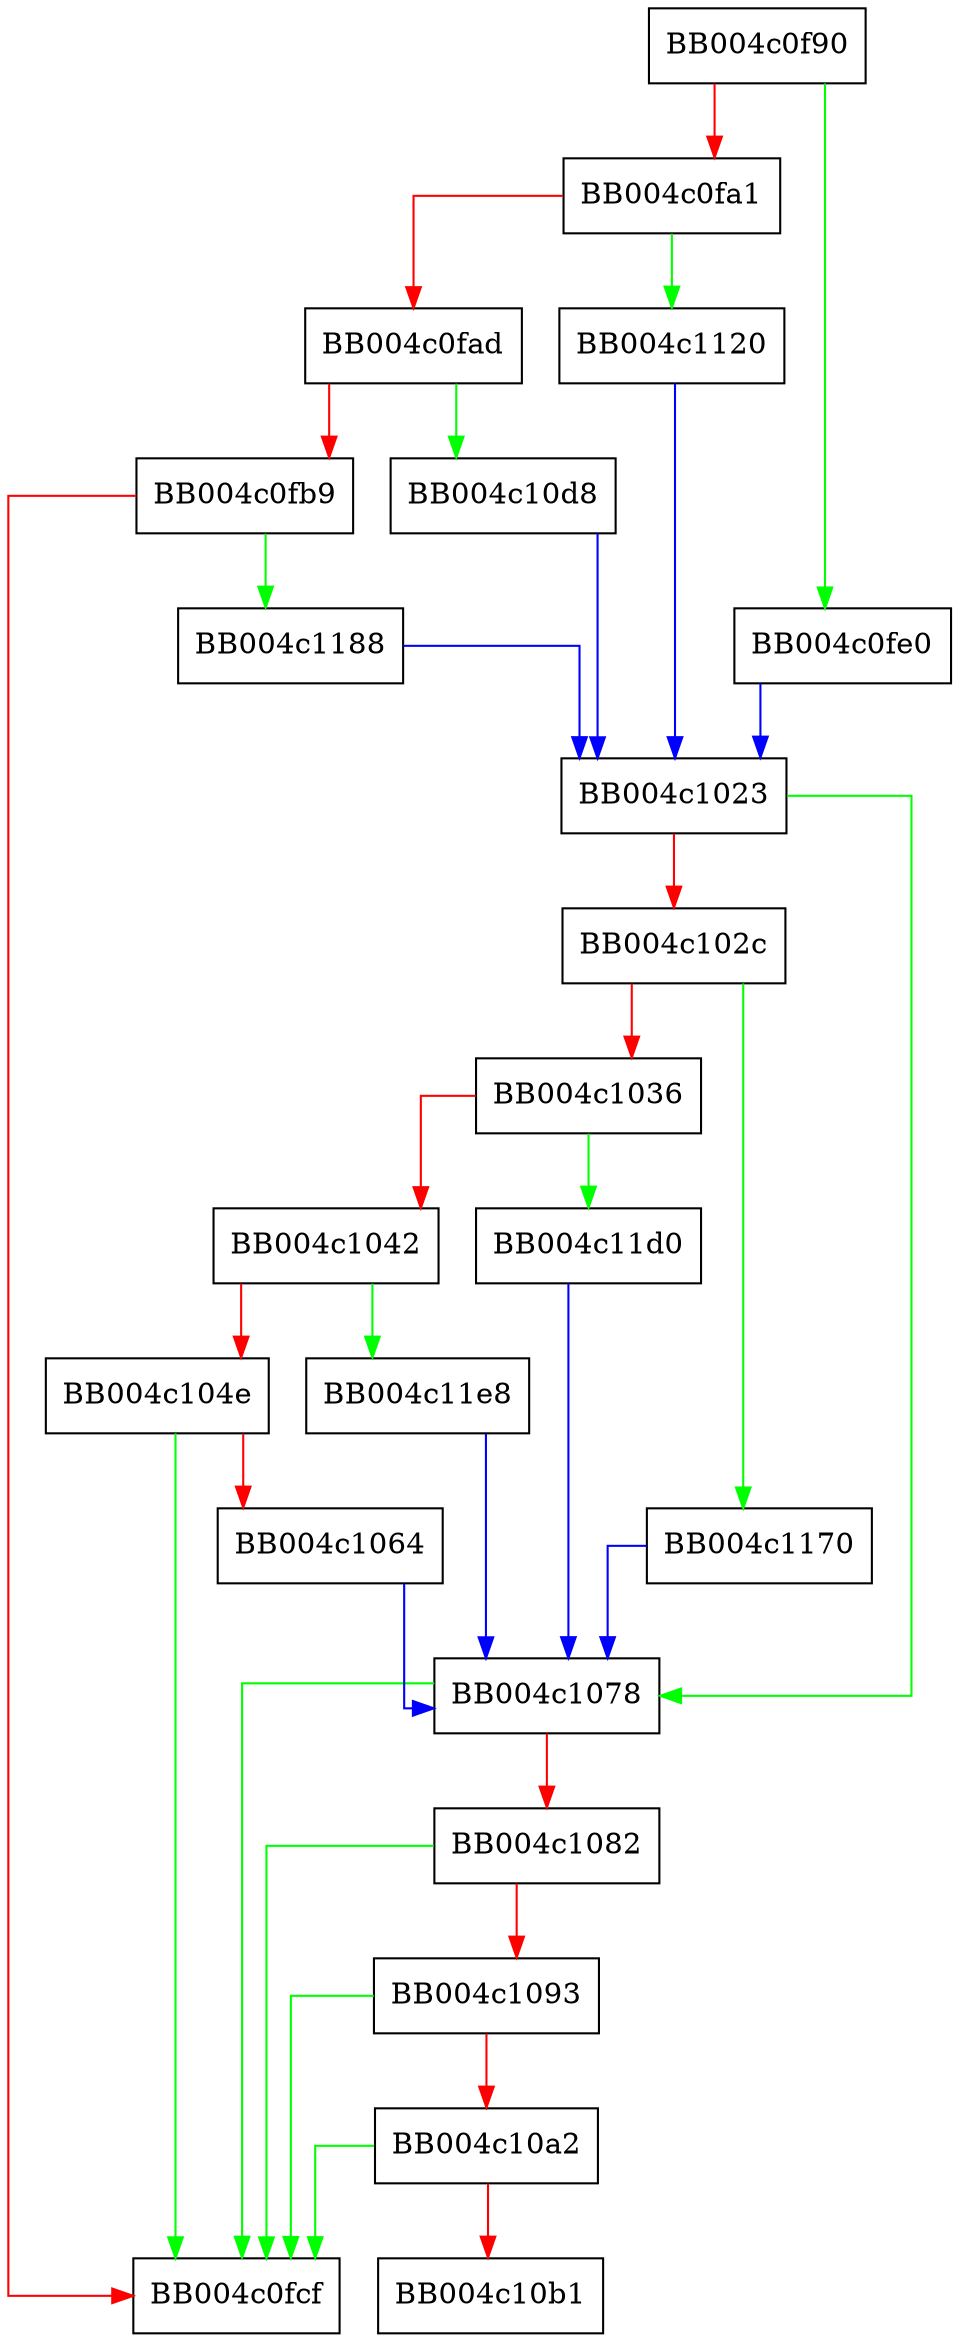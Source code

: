 digraph ossl_quic_wire_get_encoded_frame_len_stream_hdr {
  node [shape="box"];
  graph [splines=ortho];
  BB004c0f90 -> BB004c0fe0 [color="green"];
  BB004c0f90 -> BB004c0fa1 [color="red"];
  BB004c0fa1 -> BB004c1120 [color="green"];
  BB004c0fa1 -> BB004c0fad [color="red"];
  BB004c0fad -> BB004c10d8 [color="green"];
  BB004c0fad -> BB004c0fb9 [color="red"];
  BB004c0fb9 -> BB004c1188 [color="green"];
  BB004c0fb9 -> BB004c0fcf [color="red"];
  BB004c0fe0 -> BB004c1023 [color="blue"];
  BB004c1023 -> BB004c1078 [color="green"];
  BB004c1023 -> BB004c102c [color="red"];
  BB004c102c -> BB004c1170 [color="green"];
  BB004c102c -> BB004c1036 [color="red"];
  BB004c1036 -> BB004c11d0 [color="green"];
  BB004c1036 -> BB004c1042 [color="red"];
  BB004c1042 -> BB004c11e8 [color="green"];
  BB004c1042 -> BB004c104e [color="red"];
  BB004c104e -> BB004c0fcf [color="green"];
  BB004c104e -> BB004c1064 [color="red"];
  BB004c1064 -> BB004c1078 [color="blue"];
  BB004c1078 -> BB004c0fcf [color="green"];
  BB004c1078 -> BB004c1082 [color="red"];
  BB004c1082 -> BB004c0fcf [color="green"];
  BB004c1082 -> BB004c1093 [color="red"];
  BB004c1093 -> BB004c0fcf [color="green"];
  BB004c1093 -> BB004c10a2 [color="red"];
  BB004c10a2 -> BB004c0fcf [color="green"];
  BB004c10a2 -> BB004c10b1 [color="red"];
  BB004c10d8 -> BB004c1023 [color="blue"];
  BB004c1120 -> BB004c1023 [color="blue"];
  BB004c1170 -> BB004c1078 [color="blue"];
  BB004c1188 -> BB004c1023 [color="blue"];
  BB004c11d0 -> BB004c1078 [color="blue"];
  BB004c11e8 -> BB004c1078 [color="blue"];
}